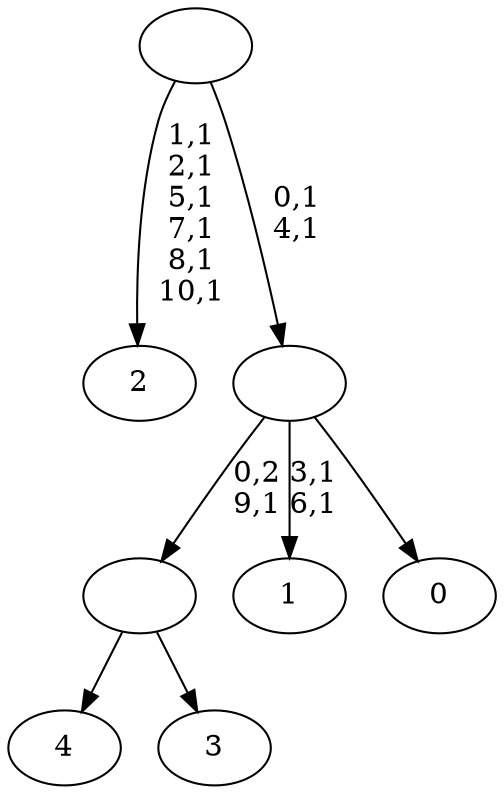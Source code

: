 digraph T {
	16 [label="4"]
	15 [label="3"]
	14 [label=""]
	13 [label="2"]
	6 [label="1"]
	3 [label="0"]
	2 [label=""]
	0 [label=""]
	14 -> 16 [label=""]
	14 -> 15 [label=""]
	2 -> 6 [label="3,1\n6,1"]
	2 -> 14 [label="0,2\n9,1"]
	2 -> 3 [label=""]
	0 -> 2 [label="0,1\n4,1"]
	0 -> 13 [label="1,1\n2,1\n5,1\n7,1\n8,1\n10,1"]
}
